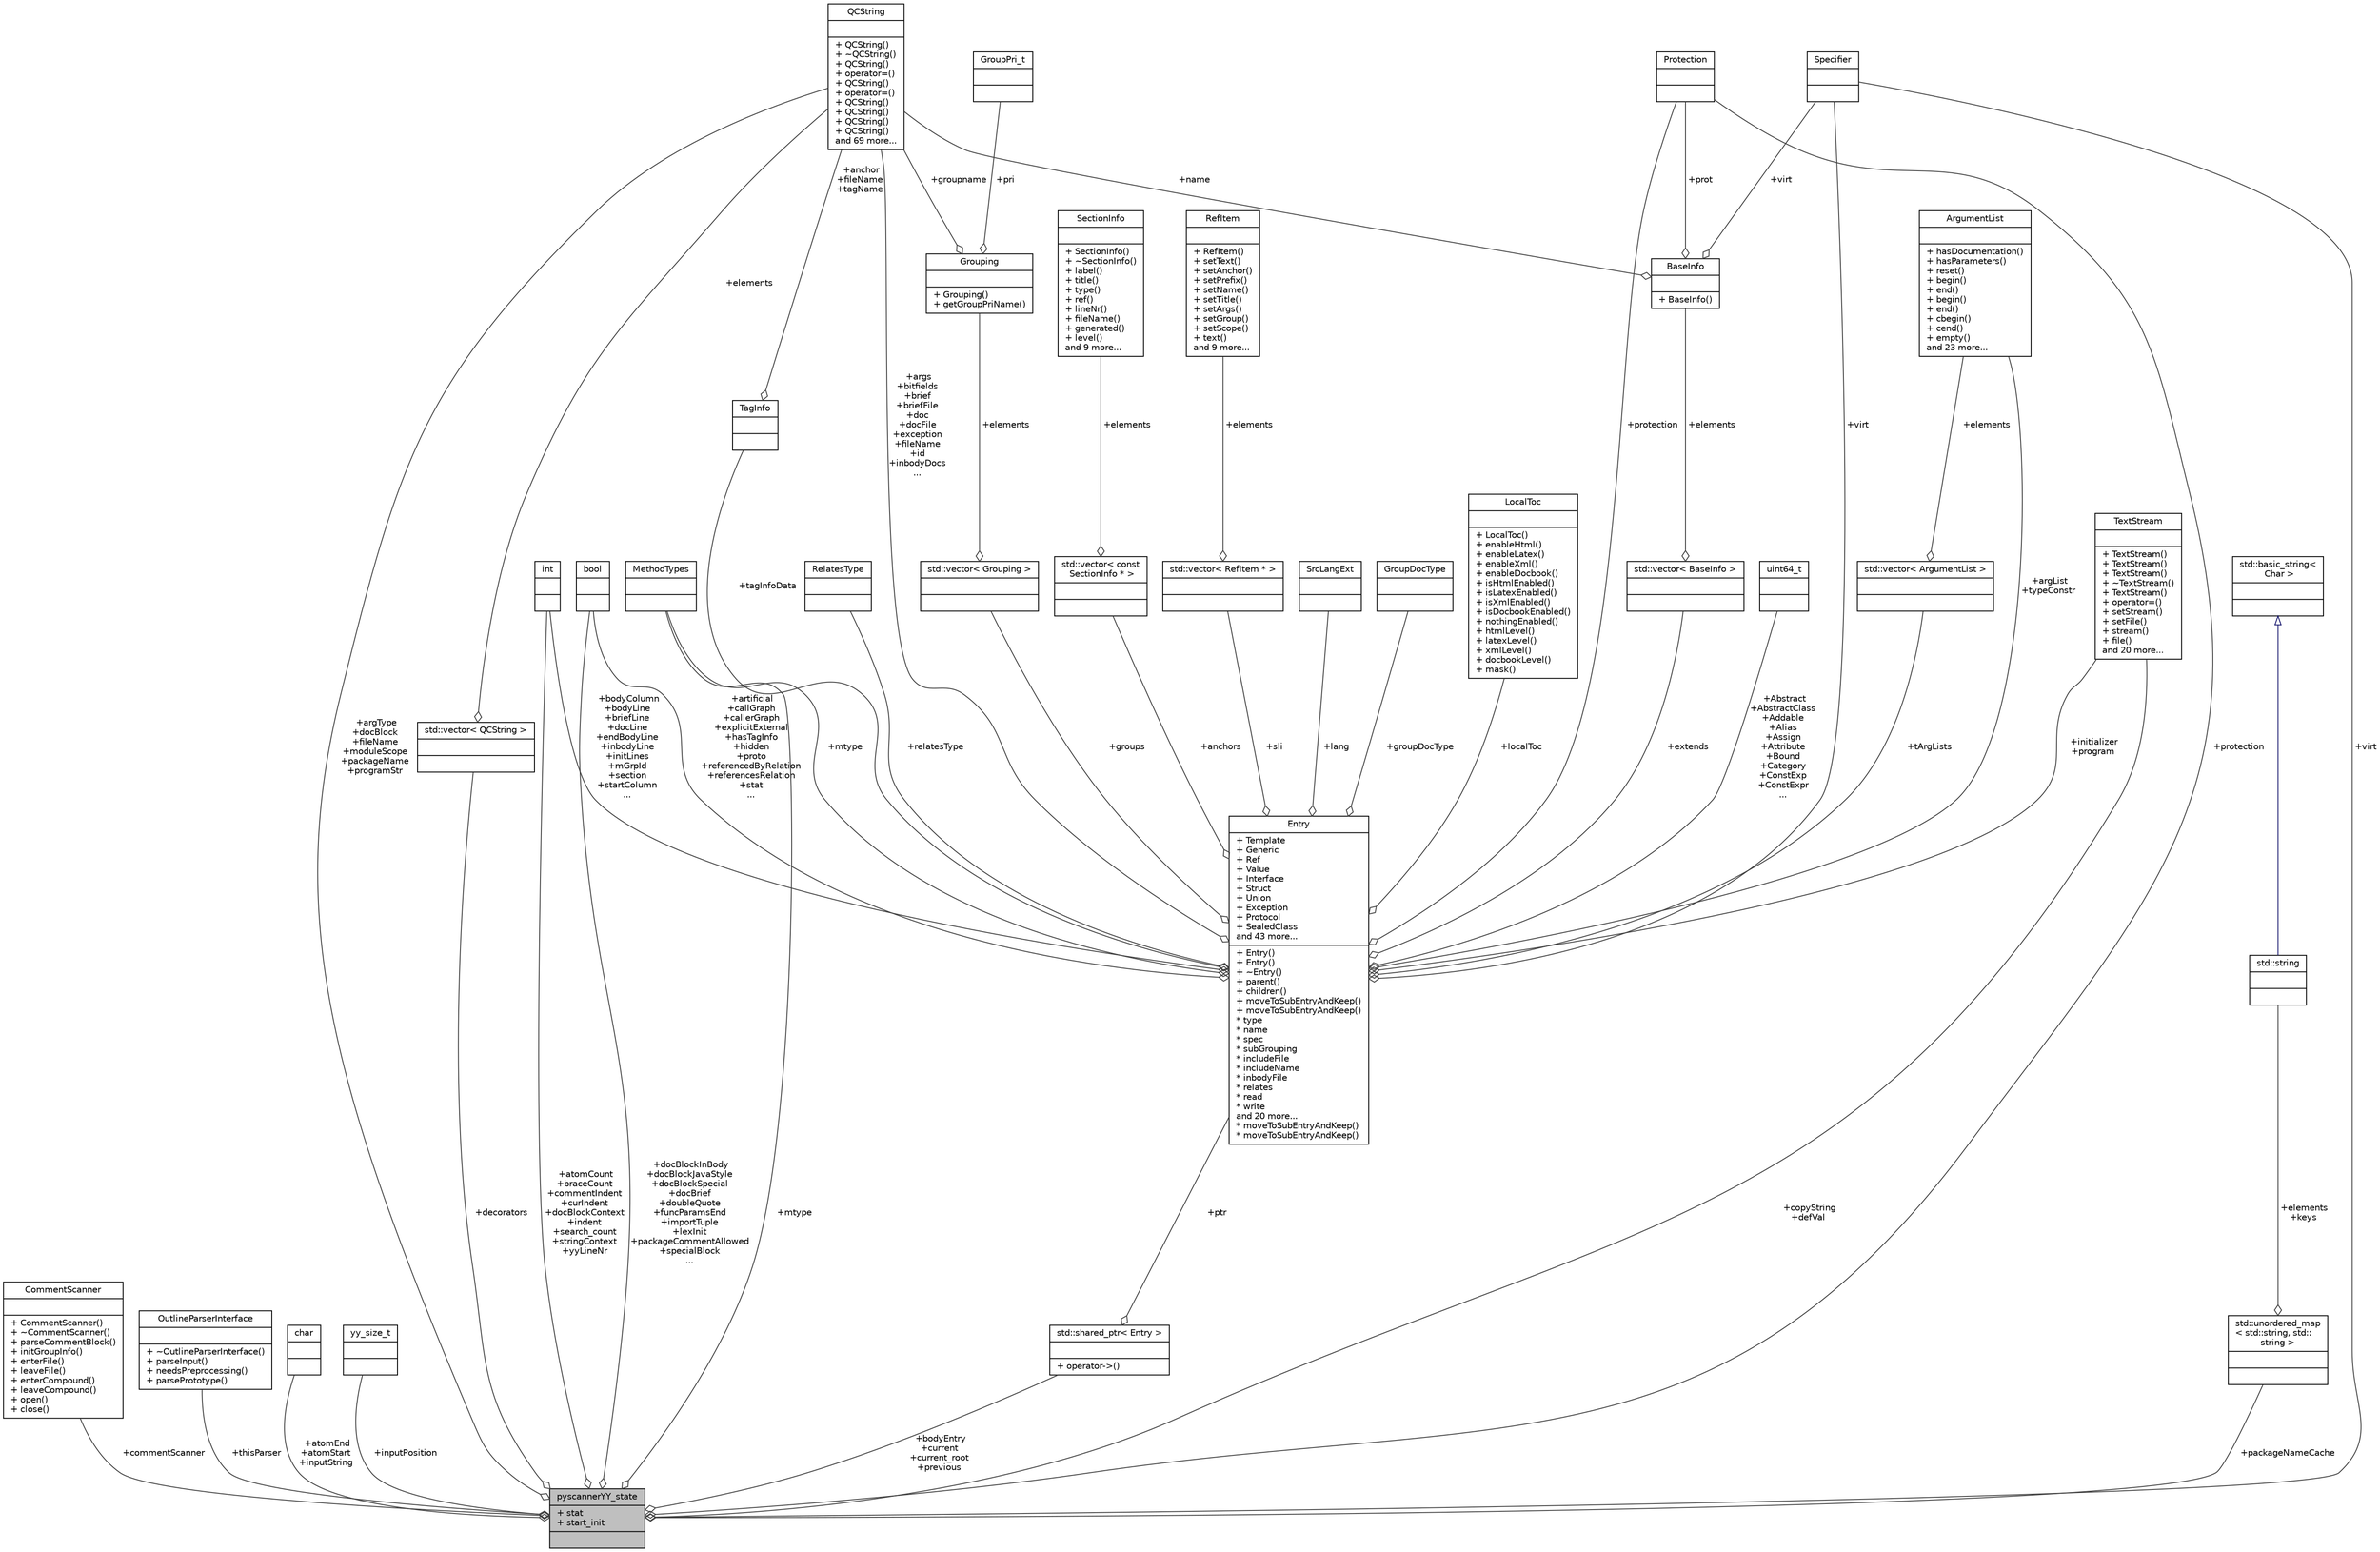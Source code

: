 digraph "pyscannerYY_state"
{
 // LATEX_PDF_SIZE
  edge [fontname="Helvetica",fontsize="10",labelfontname="Helvetica",labelfontsize="10"];
  node [fontname="Helvetica",fontsize="10",shape=record];
  Node1 [label="{pyscannerYY_state\n|+ stat\l+ start_init\l|}",height=0.2,width=0.4,color="black", fillcolor="grey75", style="filled", fontcolor="black",tooltip=" "];
  Node2 -> Node1 [color="grey25",fontsize="10",style="solid",label=" +commentScanner" ,arrowhead="odiamond",fontname="Helvetica"];
  Node2 [label="{CommentScanner\n||+ CommentScanner()\l+ ~CommentScanner()\l+ parseCommentBlock()\l+ initGroupInfo()\l+ enterFile()\l+ leaveFile()\l+ enterCompound()\l+ leaveCompound()\l+ open()\l+ close()\l}",height=0.2,width=0.4,color="black", fillcolor="white", style="filled",URL="$classCommentScanner.html",tooltip=" "];
  Node3 -> Node1 [color="grey25",fontsize="10",style="solid",label=" +thisParser" ,arrowhead="odiamond",fontname="Helvetica"];
  Node3 [label="{OutlineParserInterface\n||+ ~OutlineParserInterface()\l+ parseInput()\l+ needsPreprocessing()\l+ parsePrototype()\l}",height=0.2,width=0.4,color="black", fillcolor="white", style="filled",URL="$classOutlineParserInterface.html",tooltip="Abstract interface for outline parsers."];
  Node4 -> Node1 [color="grey25",fontsize="10",style="solid",label=" +atomEnd\n+atomStart\n+inputString" ,arrowhead="odiamond",fontname="Helvetica"];
  Node4 [label="{char\n||}",height=0.2,width=0.4,color="black", fillcolor="white", style="filled",tooltip=" "];
  Node5 -> Node1 [color="grey25",fontsize="10",style="solid",label=" +inputPosition" ,arrowhead="odiamond",fontname="Helvetica"];
  Node5 [label="{yy_size_t\n||}",height=0.2,width=0.4,color="black", fillcolor="white", style="filled",tooltip=" "];
  Node6 -> Node1 [color="grey25",fontsize="10",style="solid",label=" +protection" ,arrowhead="odiamond",fontname="Helvetica"];
  Node6 [label="{Protection\n||}",height=0.2,width=0.4,color="black", fillcolor="white", style="filled",tooltip=" "];
  Node7 -> Node1 [color="grey25",fontsize="10",style="solid",label=" +bodyEntry\n+current\n+current_root\n+previous" ,arrowhead="odiamond",fontname="Helvetica"];
  Node7 [label="{std::shared_ptr\< Entry \>\n||+ operator-\>()\l}",height=0.2,width=0.4,color="black", fillcolor="white", style="filled",tooltip=" "];
  Node8 -> Node7 [color="grey25",fontsize="10",style="solid",label=" +ptr" ,arrowhead="odiamond",fontname="Helvetica"];
  Node8 [label="{Entry\n|+ Template\l+ Generic\l+ Ref\l+ Value\l+ Interface\l+ Struct\l+ Union\l+ Exception\l+ Protocol\l+ SealedClass\land 43 more...\l|+ Entry()\l+ Entry()\l+ ~Entry()\l+ parent()\l+ children()\l+ moveToSubEntryAndKeep()\l+ moveToSubEntryAndKeep()\l* type\l* name\l* spec\l* subGrouping\l* includeFile\l* includeName\l* inbodyFile\l* relates\l* read\l* write\land 20 more...\l* moveToSubEntryAndKeep()\l* moveToSubEntryAndKeep()\l}",height=0.2,width=0.4,color="black", fillcolor="white", style="filled",URL="$classEntry.html",tooltip=" "];
  Node9 -> Node8 [color="grey25",fontsize="10",style="solid",label=" +Abstract\n+AbstractClass\n+Addable\n+Alias\n+Assign\n+Attribute\n+Bound\n+Category\n+ConstExp\n+ConstExpr\n..." ,arrowhead="odiamond",fontname="Helvetica"];
  Node9 [label="{uint64_t\n||}",height=0.2,width=0.4,color="black", fillcolor="white", style="filled",tooltip=" "];
  Node10 -> Node8 [color="grey25",fontsize="10",style="solid",label=" +bodyColumn\n+bodyLine\n+briefLine\n+docLine\n+endBodyLine\n+inbodyLine\n+initLines\n+mGrpId\n+section\n+startColumn\n..." ,arrowhead="odiamond",fontname="Helvetica"];
  Node10 [label="{int\n||}",height=0.2,width=0.4,color="black", fillcolor="white", style="filled",URL="$classint.html",tooltip=" "];
  Node11 -> Node8 [color="grey25",fontsize="10",style="solid",label=" +args\n+bitfields\n+brief\n+briefFile\n+doc\n+docFile\n+exception\n+fileName\n+id\n+inbodyDocs\n..." ,arrowhead="odiamond",fontname="Helvetica"];
  Node11 [label="{QCString\n||+ QCString()\l+ ~QCString()\l+ QCString()\l+ operator=()\l+ QCString()\l+ operator=()\l+ QCString()\l+ QCString()\l+ QCString()\l+ QCString()\land 69 more...\l}",height=0.2,width=0.4,color="black", fillcolor="white", style="filled",URL="$classQCString.html",tooltip=" "];
  Node12 -> Node8 [color="grey25",fontsize="10",style="solid",label=" +artificial\n+callGraph\n+callerGraph\n+explicitExternal\n+hasTagInfo\n+hidden\n+proto\n+referencedByRelation\n+referencesRelation\n+stat\n..." ,arrowhead="odiamond",fontname="Helvetica"];
  Node12 [label="{bool\n||}",height=0.2,width=0.4,color="black", fillcolor="white", style="filled",tooltip=" "];
  Node13 -> Node8 [color="grey25",fontsize="10",style="solid",label=" +tagInfoData" ,arrowhead="odiamond",fontname="Helvetica"];
  Node13 [label="{TagInfo\n||}",height=0.2,width=0.4,color="black", fillcolor="white", style="filled",URL="$structTagInfo.html",tooltip=" "];
  Node11 -> Node13 [color="grey25",fontsize="10",style="solid",label=" +anchor\n+fileName\n+tagName" ,arrowhead="odiamond",fontname="Helvetica"];
  Node6 -> Node8 [color="grey25",fontsize="10",style="solid",label=" +protection" ,arrowhead="odiamond",fontname="Helvetica"];
  Node14 -> Node8 [color="grey25",fontsize="10",style="solid",label=" +mtype" ,arrowhead="odiamond",fontname="Helvetica"];
  Node14 [label="{MethodTypes\n||}",height=0.2,width=0.4,color="black", fillcolor="white", style="filled",tooltip=" "];
  Node15 -> Node8 [color="grey25",fontsize="10",style="solid",label=" +virt" ,arrowhead="odiamond",fontname="Helvetica"];
  Node15 [label="{Specifier\n||}",height=0.2,width=0.4,color="black", fillcolor="white", style="filled",tooltip=" "];
  Node16 -> Node8 [color="grey25",fontsize="10",style="solid",label=" +argList\n+typeConstr" ,arrowhead="odiamond",fontname="Helvetica"];
  Node16 [label="{ArgumentList\n||+ hasDocumentation()\l+ hasParameters()\l+ reset()\l+ begin()\l+ end()\l+ begin()\l+ end()\l+ cbegin()\l+ cend()\l+ empty()\land 23 more...\l}",height=0.2,width=0.4,color="black", fillcolor="white", style="filled",URL="$classArgumentList.html",tooltip="This class represents an function or template argument list."];
  Node17 -> Node8 [color="grey25",fontsize="10",style="solid",label=" +tArgLists" ,arrowhead="odiamond",fontname="Helvetica"];
  Node17 [label="{std::vector\< ArgumentList \>\n||}",height=0.2,width=0.4,color="black", fillcolor="white", style="filled",tooltip=" "];
  Node16 -> Node17 [color="grey25",fontsize="10",style="solid",label=" +elements" ,arrowhead="odiamond",fontname="Helvetica"];
  Node18 -> Node8 [color="grey25",fontsize="10",style="solid",label=" +initializer\n+program" ,arrowhead="odiamond",fontname="Helvetica"];
  Node18 [label="{TextStream\n||+ TextStream()\l+ TextStream()\l+ TextStream()\l+ ~TextStream()\l+ TextStream()\l+ operator=()\l+ setStream()\l+ setFile()\l+ stream()\l+ file()\land 20 more...\l}",height=0.2,width=0.4,color="black", fillcolor="white", style="filled",URL="$classTextStream.html",tooltip="Text streaming class that buffers data."];
  Node19 -> Node8 [color="grey25",fontsize="10",style="solid",label=" +relatesType" ,arrowhead="odiamond",fontname="Helvetica"];
  Node19 [label="{RelatesType\n||}",height=0.2,width=0.4,color="black", fillcolor="white", style="filled",tooltip=" "];
  Node20 -> Node8 [color="grey25",fontsize="10",style="solid",label=" +extends" ,arrowhead="odiamond",fontname="Helvetica"];
  Node20 [label="{std::vector\< BaseInfo \>\n||}",height=0.2,width=0.4,color="black", fillcolor="white", style="filled",tooltip=" "];
  Node21 -> Node20 [color="grey25",fontsize="10",style="solid",label=" +elements" ,arrowhead="odiamond",fontname="Helvetica"];
  Node21 [label="{BaseInfo\n||+ BaseInfo()\l}",height=0.2,width=0.4,color="black", fillcolor="white", style="filled",URL="$structBaseInfo.html",tooltip=" "];
  Node11 -> Node21 [color="grey25",fontsize="10",style="solid",label=" +name" ,arrowhead="odiamond",fontname="Helvetica"];
  Node6 -> Node21 [color="grey25",fontsize="10",style="solid",label=" +prot" ,arrowhead="odiamond",fontname="Helvetica"];
  Node15 -> Node21 [color="grey25",fontsize="10",style="solid",label=" +virt" ,arrowhead="odiamond",fontname="Helvetica"];
  Node22 -> Node8 [color="grey25",fontsize="10",style="solid",label=" +groups" ,arrowhead="odiamond",fontname="Helvetica"];
  Node22 [label="{std::vector\< Grouping \>\n||}",height=0.2,width=0.4,color="black", fillcolor="white", style="filled",tooltip=" "];
  Node23 -> Node22 [color="grey25",fontsize="10",style="solid",label=" +elements" ,arrowhead="odiamond",fontname="Helvetica"];
  Node23 [label="{Grouping\n||+ Grouping()\l+ getGroupPriName()\l}",height=0.2,width=0.4,color="black", fillcolor="white", style="filled",URL="$structGrouping.html",tooltip=" "];
  Node11 -> Node23 [color="grey25",fontsize="10",style="solid",label=" +groupname" ,arrowhead="odiamond",fontname="Helvetica"];
  Node24 -> Node23 [color="grey25",fontsize="10",style="solid",label=" +pri" ,arrowhead="odiamond",fontname="Helvetica"];
  Node24 [label="{GroupPri_t\n||}",height=0.2,width=0.4,color="black", fillcolor="white", style="filled",tooltip=" "];
  Node25 -> Node8 [color="grey25",fontsize="10",style="solid",label=" +anchors" ,arrowhead="odiamond",fontname="Helvetica"];
  Node25 [label="{std::vector\< const\l SectionInfo * \>\n||}",height=0.2,width=0.4,color="black", fillcolor="white", style="filled",tooltip=" "];
  Node26 -> Node25 [color="grey25",fontsize="10",style="solid",label=" +elements" ,arrowhead="odiamond",fontname="Helvetica"];
  Node26 [label="{SectionInfo\n||+ SectionInfo()\l+ ~SectionInfo()\l+ label()\l+ title()\l+ type()\l+ ref()\l+ lineNr()\l+ fileName()\l+ generated()\l+ level()\land 9 more...\l}",height=0.2,width=0.4,color="black", fillcolor="white", style="filled",URL="$classSectionInfo.html",tooltip="class that provide information about a section."];
  Node27 -> Node8 [color="grey25",fontsize="10",style="solid",label=" +sli" ,arrowhead="odiamond",fontname="Helvetica"];
  Node27 [label="{std::vector\< RefItem * \>\n||}",height=0.2,width=0.4,color="black", fillcolor="white", style="filled",tooltip=" "];
  Node28 -> Node27 [color="grey25",fontsize="10",style="solid",label=" +elements" ,arrowhead="odiamond",fontname="Helvetica"];
  Node28 [label="{RefItem\n||+ RefItem()\l+ setText()\l+ setAnchor()\l+ setPrefix()\l+ setName()\l+ setTitle()\l+ setArgs()\l+ setGroup()\l+ setScope()\l+ text()\land 9 more...\l}",height=0.2,width=0.4,color="black", fillcolor="white", style="filled",URL="$classRefItem.html",tooltip=" "];
  Node29 -> Node8 [color="grey25",fontsize="10",style="solid",label=" +lang" ,arrowhead="odiamond",fontname="Helvetica"];
  Node29 [label="{SrcLangExt\n||}",height=0.2,width=0.4,color="black", fillcolor="white", style="filled",tooltip=" "];
  Node30 -> Node8 [color="grey25",fontsize="10",style="solid",label=" +groupDocType" ,arrowhead="odiamond",fontname="Helvetica"];
  Node30 [label="{GroupDocType\n||}",height=0.2,width=0.4,color="black", fillcolor="white", style="filled",tooltip=" "];
  Node31 -> Node8 [color="grey25",fontsize="10",style="solid",label=" +localToc" ,arrowhead="odiamond",fontname="Helvetica"];
  Node31 [label="{LocalToc\n||+ LocalToc()\l+ enableHtml()\l+ enableLatex()\l+ enableXml()\l+ enableDocbook()\l+ isHtmlEnabled()\l+ isLatexEnabled()\l+ isXmlEnabled()\l+ isDocbookEnabled()\l+ nothingEnabled()\l+ htmlLevel()\l+ latexLevel()\l+ xmlLevel()\l+ docbookLevel()\l+ mask()\l}",height=0.2,width=0.4,color="black", fillcolor="white", style="filled",URL="$classLocalToc.html",tooltip=" "];
  Node10 -> Node1 [color="grey25",fontsize="10",style="solid",label=" +atomCount\n+braceCount\n+commentIndent\n+curIndent\n+docBlockContext\n+indent\n+search_count\n+stringContext\n+yyLineNr" ,arrowhead="odiamond",fontname="Helvetica"];
  Node11 -> Node1 [color="grey25",fontsize="10",style="solid",label=" +argType\n+docBlock\n+fileName\n+moduleScope\n+packageName\n+programStr" ,arrowhead="odiamond",fontname="Helvetica"];
  Node14 -> Node1 [color="grey25",fontsize="10",style="solid",label=" +mtype" ,arrowhead="odiamond",fontname="Helvetica"];
  Node12 -> Node1 [color="grey25",fontsize="10",style="solid",label=" +docBlockInBody\n+docBlockJavaStyle\n+docBlockSpecial\n+docBrief\n+doubleQuote\n+funcParamsEnd\n+importTuple\n+lexInit\n+packageCommentAllowed\n+specialBlock\n..." ,arrowhead="odiamond",fontname="Helvetica"];
  Node15 -> Node1 [color="grey25",fontsize="10",style="solid",label=" +virt" ,arrowhead="odiamond",fontname="Helvetica"];
  Node18 -> Node1 [color="grey25",fontsize="10",style="solid",label=" +copyString\n+defVal" ,arrowhead="odiamond",fontname="Helvetica"];
  Node32 -> Node1 [color="grey25",fontsize="10",style="solid",label=" +packageNameCache" ,arrowhead="odiamond",fontname="Helvetica"];
  Node32 [label="{std::unordered_map\l\< std::string, std::\lstring \>\n||}",height=0.2,width=0.4,color="black", fillcolor="white", style="filled",tooltip=" "];
  Node33 -> Node32 [color="grey25",fontsize="10",style="solid",label=" +elements\n+keys" ,arrowhead="odiamond",fontname="Helvetica"];
  Node33 [label="{std::string\n||}",height=0.2,width=0.4,color="black", fillcolor="white", style="filled",tooltip=" "];
  Node34 -> Node33 [dir="back",color="midnightblue",fontsize="10",style="solid",arrowtail="onormal",fontname="Helvetica"];
  Node34 [label="{std::basic_string\<\l Char \>\n||}",height=0.2,width=0.4,color="black", fillcolor="white", style="filled",tooltip=" "];
  Node35 -> Node1 [color="grey25",fontsize="10",style="solid",label=" +decorators" ,arrowhead="odiamond",fontname="Helvetica"];
  Node35 [label="{std::vector\< QCString \>\n||}",height=0.2,width=0.4,color="black", fillcolor="white", style="filled",tooltip=" "];
  Node11 -> Node35 [color="grey25",fontsize="10",style="solid",label=" +elements" ,arrowhead="odiamond",fontname="Helvetica"];
}
